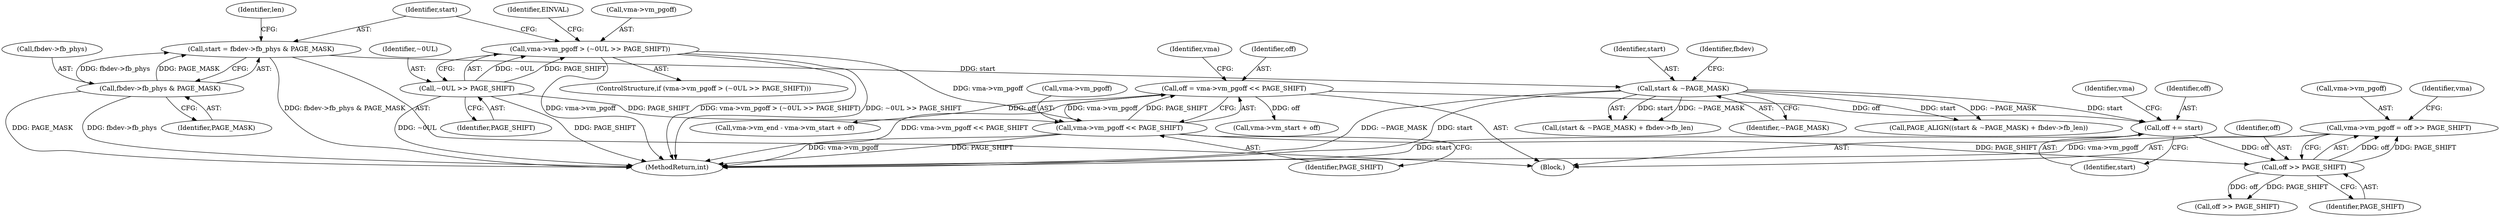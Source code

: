 digraph "0_linux_7314e613d5ff9f0934f7a0f74ed7973b903315d1_0@pointer" {
"1000171" [label="(Call,vma->vm_pgoff = off >> PAGE_SHIFT)"];
"1000175" [label="(Call,off >> PAGE_SHIFT)"];
"1000168" [label="(Call,off += start)"];
"1000139" [label="(Call,start & ~PAGE_MASK)"];
"1000128" [label="(Call,start = fbdev->fb_phys & PAGE_MASK)"];
"1000130" [label="(Call,fbdev->fb_phys & PAGE_MASK)"];
"1000145" [label="(Call,off = vma->vm_pgoff << PAGE_SHIFT)"];
"1000147" [label="(Call,vma->vm_pgoff << PAGE_SHIFT)"];
"1000117" [label="(Call,vma->vm_pgoff > (~0UL >> PAGE_SHIFT))"];
"1000121" [label="(Call,~0UL >> PAGE_SHIFT)"];
"1000168" [label="(Call,off += start)"];
"1000128" [label="(Call,start = fbdev->fb_phys & PAGE_MASK)"];
"1000154" [label="(Call,vma->vm_end - vma->vm_start + off)"];
"1000148" [label="(Call,vma->vm_pgoff)"];
"1000138" [label="(Call,(start & ~PAGE_MASK) + fbdev->fb_len)"];
"1000175" [label="(Call,off >> PAGE_SHIFT)"];
"1000176" [label="(Identifier,off)"];
"1000117" [label="(Call,vma->vm_pgoff > (~0UL >> PAGE_SHIFT))"];
"1000169" [label="(Identifier,off)"];
"1000122" [label="(Identifier,~0UL)"];
"1000139" [label="(Call,start & ~PAGE_MASK)"];
"1000171" [label="(Call,vma->vm_pgoff = off >> PAGE_SHIFT)"];
"1000170" [label="(Identifier,start)"];
"1000140" [label="(Identifier,start)"];
"1000145" [label="(Call,off = vma->vm_pgoff << PAGE_SHIFT)"];
"1000200" [label="(Call,off >> PAGE_SHIFT)"];
"1000180" [label="(Identifier,vma)"];
"1000219" [label="(MethodReturn,int)"];
"1000151" [label="(Identifier,PAGE_SHIFT)"];
"1000177" [label="(Identifier,PAGE_SHIFT)"];
"1000104" [label="(Block,)"];
"1000131" [label="(Call,fbdev->fb_phys)"];
"1000143" [label="(Identifier,fbdev)"];
"1000116" [label="(ControlStructure,if (vma->vm_pgoff > (~0UL >> PAGE_SHIFT)))"];
"1000137" [label="(Call,PAGE_ALIGN((start & ~PAGE_MASK) + fbdev->fb_len))"];
"1000173" [label="(Identifier,vma)"];
"1000127" [label="(Identifier,EINVAL)"];
"1000118" [label="(Call,vma->vm_pgoff)"];
"1000146" [label="(Identifier,off)"];
"1000141" [label="(Identifier,~PAGE_MASK)"];
"1000156" [label="(Identifier,vma)"];
"1000121" [label="(Call,~0UL >> PAGE_SHIFT)"];
"1000158" [label="(Call,vma->vm_start + off)"];
"1000123" [label="(Identifier,PAGE_SHIFT)"];
"1000130" [label="(Call,fbdev->fb_phys & PAGE_MASK)"];
"1000147" [label="(Call,vma->vm_pgoff << PAGE_SHIFT)"];
"1000129" [label="(Identifier,start)"];
"1000136" [label="(Identifier,len)"];
"1000134" [label="(Identifier,PAGE_MASK)"];
"1000172" [label="(Call,vma->vm_pgoff)"];
"1000171" -> "1000104"  [label="AST: "];
"1000171" -> "1000175"  [label="CFG: "];
"1000172" -> "1000171"  [label="AST: "];
"1000175" -> "1000171"  [label="AST: "];
"1000180" -> "1000171"  [label="CFG: "];
"1000171" -> "1000219"  [label="DDG: vma->vm_pgoff"];
"1000175" -> "1000171"  [label="DDG: off"];
"1000175" -> "1000171"  [label="DDG: PAGE_SHIFT"];
"1000175" -> "1000177"  [label="CFG: "];
"1000176" -> "1000175"  [label="AST: "];
"1000177" -> "1000175"  [label="AST: "];
"1000168" -> "1000175"  [label="DDG: off"];
"1000147" -> "1000175"  [label="DDG: PAGE_SHIFT"];
"1000175" -> "1000200"  [label="DDG: off"];
"1000175" -> "1000200"  [label="DDG: PAGE_SHIFT"];
"1000168" -> "1000104"  [label="AST: "];
"1000168" -> "1000170"  [label="CFG: "];
"1000169" -> "1000168"  [label="AST: "];
"1000170" -> "1000168"  [label="AST: "];
"1000173" -> "1000168"  [label="CFG: "];
"1000168" -> "1000219"  [label="DDG: start"];
"1000139" -> "1000168"  [label="DDG: start"];
"1000145" -> "1000168"  [label="DDG: off"];
"1000139" -> "1000138"  [label="AST: "];
"1000139" -> "1000141"  [label="CFG: "];
"1000140" -> "1000139"  [label="AST: "];
"1000141" -> "1000139"  [label="AST: "];
"1000143" -> "1000139"  [label="CFG: "];
"1000139" -> "1000219"  [label="DDG: ~PAGE_MASK"];
"1000139" -> "1000219"  [label="DDG: start"];
"1000139" -> "1000137"  [label="DDG: start"];
"1000139" -> "1000137"  [label="DDG: ~PAGE_MASK"];
"1000139" -> "1000138"  [label="DDG: start"];
"1000139" -> "1000138"  [label="DDG: ~PAGE_MASK"];
"1000128" -> "1000139"  [label="DDG: start"];
"1000128" -> "1000104"  [label="AST: "];
"1000128" -> "1000130"  [label="CFG: "];
"1000129" -> "1000128"  [label="AST: "];
"1000130" -> "1000128"  [label="AST: "];
"1000136" -> "1000128"  [label="CFG: "];
"1000128" -> "1000219"  [label="DDG: fbdev->fb_phys & PAGE_MASK"];
"1000130" -> "1000128"  [label="DDG: fbdev->fb_phys"];
"1000130" -> "1000128"  [label="DDG: PAGE_MASK"];
"1000130" -> "1000134"  [label="CFG: "];
"1000131" -> "1000130"  [label="AST: "];
"1000134" -> "1000130"  [label="AST: "];
"1000130" -> "1000219"  [label="DDG: PAGE_MASK"];
"1000130" -> "1000219"  [label="DDG: fbdev->fb_phys"];
"1000145" -> "1000104"  [label="AST: "];
"1000145" -> "1000147"  [label="CFG: "];
"1000146" -> "1000145"  [label="AST: "];
"1000147" -> "1000145"  [label="AST: "];
"1000156" -> "1000145"  [label="CFG: "];
"1000145" -> "1000219"  [label="DDG: vma->vm_pgoff << PAGE_SHIFT"];
"1000147" -> "1000145"  [label="DDG: vma->vm_pgoff"];
"1000147" -> "1000145"  [label="DDG: PAGE_SHIFT"];
"1000145" -> "1000154"  [label="DDG: off"];
"1000145" -> "1000158"  [label="DDG: off"];
"1000147" -> "1000151"  [label="CFG: "];
"1000148" -> "1000147"  [label="AST: "];
"1000151" -> "1000147"  [label="AST: "];
"1000147" -> "1000219"  [label="DDG: vma->vm_pgoff"];
"1000147" -> "1000219"  [label="DDG: PAGE_SHIFT"];
"1000117" -> "1000147"  [label="DDG: vma->vm_pgoff"];
"1000121" -> "1000147"  [label="DDG: PAGE_SHIFT"];
"1000117" -> "1000116"  [label="AST: "];
"1000117" -> "1000121"  [label="CFG: "];
"1000118" -> "1000117"  [label="AST: "];
"1000121" -> "1000117"  [label="AST: "];
"1000127" -> "1000117"  [label="CFG: "];
"1000129" -> "1000117"  [label="CFG: "];
"1000117" -> "1000219"  [label="DDG: vma->vm_pgoff"];
"1000117" -> "1000219"  [label="DDG: vma->vm_pgoff > (~0UL >> PAGE_SHIFT)"];
"1000117" -> "1000219"  [label="DDG: ~0UL >> PAGE_SHIFT"];
"1000121" -> "1000117"  [label="DDG: ~0UL"];
"1000121" -> "1000117"  [label="DDG: PAGE_SHIFT"];
"1000121" -> "1000123"  [label="CFG: "];
"1000122" -> "1000121"  [label="AST: "];
"1000123" -> "1000121"  [label="AST: "];
"1000121" -> "1000219"  [label="DDG: PAGE_SHIFT"];
"1000121" -> "1000219"  [label="DDG: ~0UL"];
}
